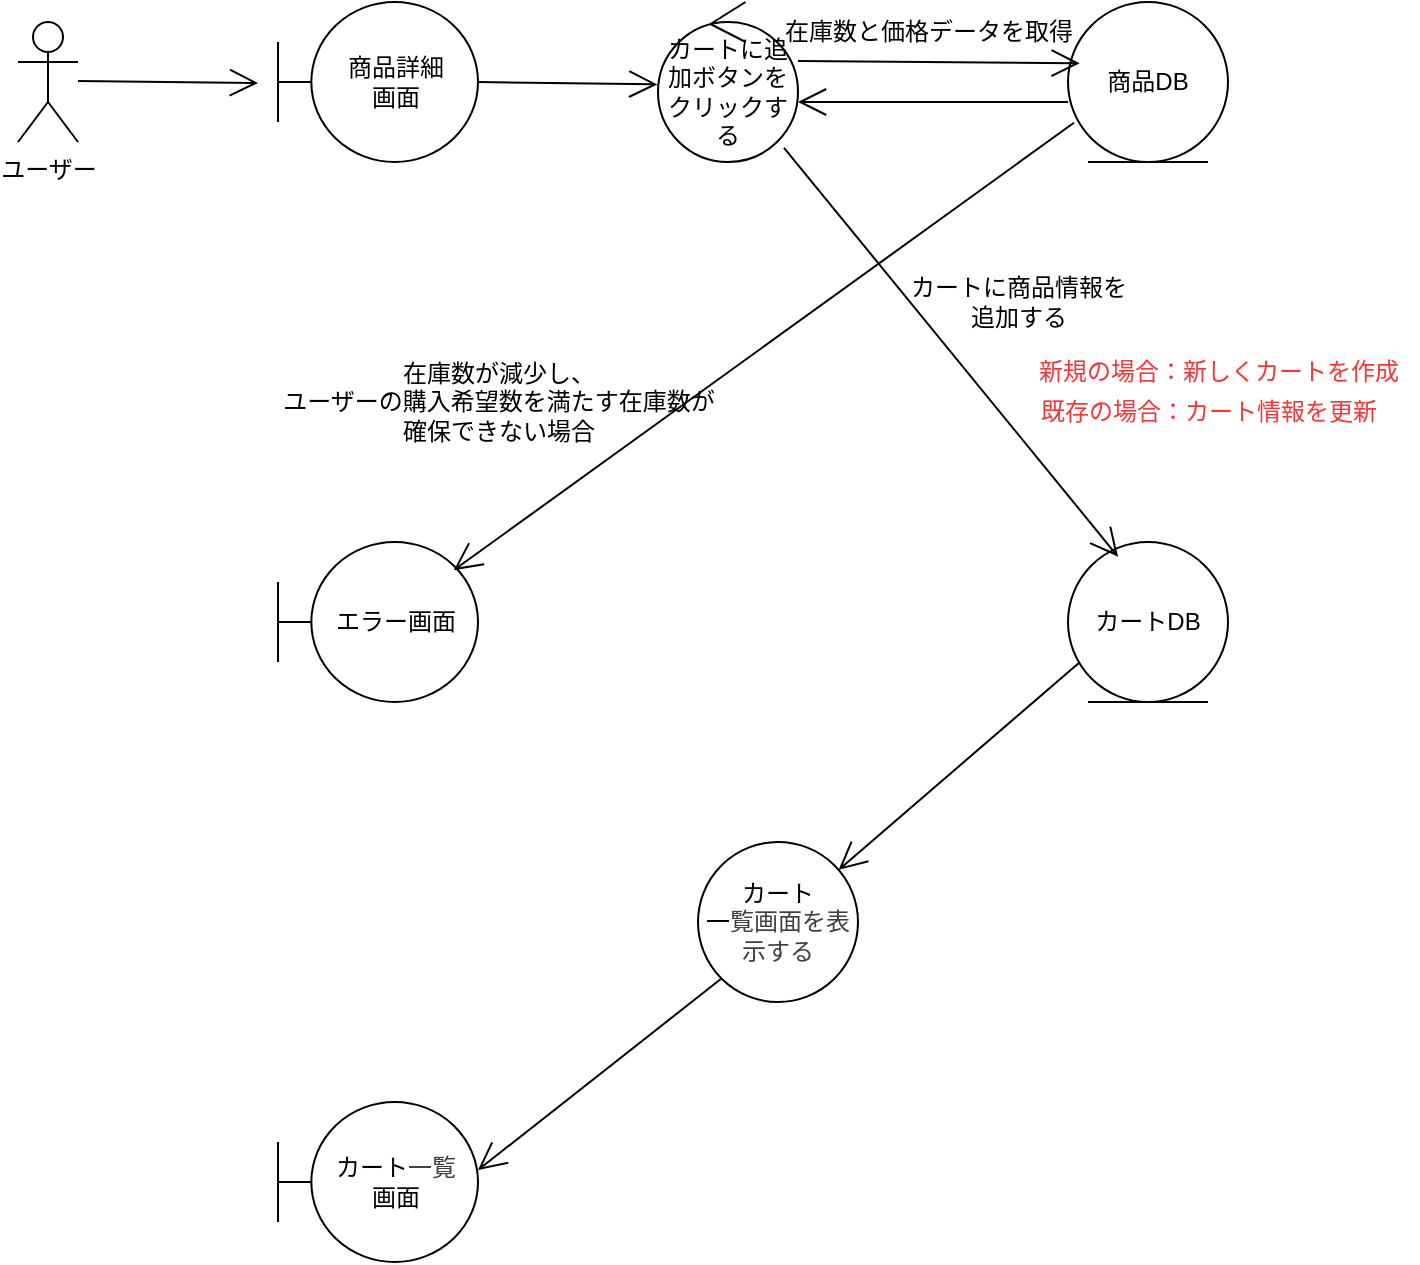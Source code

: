 <mxfile>
    <diagram id="pvGXTjTIC-8Juuq99xQC" name="ページ1">
        <mxGraphModel dx="585" dy="768" grid="1" gridSize="10" guides="1" tooltips="1" connect="1" arrows="1" fold="1" page="1" pageScale="1" pageWidth="1169" pageHeight="827" math="0" shadow="0">
            <root>
                <mxCell id="0"/>
                <mxCell id="1" parent="0"/>
                <mxCell id="2" value="ユーザー" style="shape=umlActor;verticalLabelPosition=bottom;verticalAlign=top;html=1;" vertex="1" parent="1">
                    <mxGeometry x="20" y="90" width="30" height="60" as="geometry"/>
                </mxCell>
                <mxCell id="3" value="商品詳細&lt;div&gt;画面&lt;/div&gt;" style="shape=umlBoundary;whiteSpace=wrap;html=1;" vertex="1" parent="1">
                    <mxGeometry x="150" y="80" width="100" height="80" as="geometry"/>
                </mxCell>
                <mxCell id="4" value="カートに追加ボタンをクリックする" style="ellipse;shape=umlControl;whiteSpace=wrap;html=1;" vertex="1" parent="1">
                    <mxGeometry x="340" y="80" width="70" height="80" as="geometry"/>
                </mxCell>
                <mxCell id="5" value="商品DB" style="ellipse;shape=umlEntity;whiteSpace=wrap;html=1;" vertex="1" parent="1">
                    <mxGeometry x="545" y="80" width="80" height="80" as="geometry"/>
                </mxCell>
                <mxCell id="7" value="エラー画面" style="shape=umlBoundary;whiteSpace=wrap;html=1;" vertex="1" parent="1">
                    <mxGeometry x="150" y="350" width="100" height="80" as="geometry"/>
                </mxCell>
                <mxCell id="10" value="カートDB" style="ellipse;shape=umlEntity;whiteSpace=wrap;html=1;" vertex="1" parent="1">
                    <mxGeometry x="545" y="350" width="80" height="80" as="geometry"/>
                </mxCell>
                <mxCell id="11" value="" style="endArrow=open;endFill=1;endSize=12;html=1;entryX=-0.005;entryY=0.515;entryDx=0;entryDy=0;entryPerimeter=0;" edge="1" parent="1" target="4">
                    <mxGeometry width="160" relative="1" as="geometry">
                        <mxPoint x="250" y="120" as="sourcePoint"/>
                        <mxPoint x="330" y="120" as="targetPoint"/>
                    </mxGeometry>
                </mxCell>
                <mxCell id="12" value="" style="endArrow=open;endFill=1;endSize=12;html=1;entryX=0.073;entryY=0.383;entryDx=0;entryDy=0;entryPerimeter=0;" edge="1" parent="1" target="5">
                    <mxGeometry width="160" relative="1" as="geometry">
                        <mxPoint x="410" y="109.5" as="sourcePoint"/>
                        <mxPoint x="500" y="110.5" as="targetPoint"/>
                    </mxGeometry>
                </mxCell>
                <mxCell id="13" value="" style="endArrow=open;endFill=1;endSize=12;html=1;" edge="1" parent="1">
                    <mxGeometry width="160" relative="1" as="geometry">
                        <mxPoint x="545" y="130" as="sourcePoint"/>
                        <mxPoint x="410" y="130" as="targetPoint"/>
                    </mxGeometry>
                </mxCell>
                <mxCell id="14" value="在庫数と価格データを取得" style="text;html=1;align=center;verticalAlign=middle;resizable=0;points=[];autosize=1;strokeColor=none;fillColor=none;" vertex="1" parent="1">
                    <mxGeometry x="390" y="80" width="170" height="30" as="geometry"/>
                </mxCell>
                <mxCell id="16" value="" style="endArrow=open;endFill=1;endSize=12;html=1;exitX=0.9;exitY=0.911;exitDx=0;exitDy=0;exitPerimeter=0;entryX=0.313;entryY=0.092;entryDx=0;entryDy=0;entryPerimeter=0;" edge="1" parent="1" source="4" target="10">
                    <mxGeometry width="160" relative="1" as="geometry">
                        <mxPoint x="260" y="390" as="sourcePoint"/>
                        <mxPoint x="420" y="390" as="targetPoint"/>
                    </mxGeometry>
                </mxCell>
                <mxCell id="17" value="カートに商品情報を&lt;div&gt;追加する&lt;/div&gt;" style="text;html=1;align=center;verticalAlign=middle;resizable=0;points=[];autosize=1;strokeColor=none;fillColor=none;" vertex="1" parent="1">
                    <mxGeometry x="455" y="210" width="130" height="40" as="geometry"/>
                </mxCell>
                <mxCell id="18" value="新規の場合：新しくカートを作成" style="text;html=1;align=center;verticalAlign=middle;resizable=0;points=[];autosize=1;strokeColor=none;fillColor=none;fontColor=#FF3333;" vertex="1" parent="1">
                    <mxGeometry x="520" y="250" width="200" height="30" as="geometry"/>
                </mxCell>
                <mxCell id="19" value="既存の場合：カート情報を更新" style="text;html=1;align=center;verticalAlign=middle;resizable=0;points=[];autosize=1;strokeColor=none;fillColor=none;fontColor=#FF3333;" vertex="1" parent="1">
                    <mxGeometry x="520" y="270" width="190" height="30" as="geometry"/>
                </mxCell>
                <mxCell id="20" value="カート&lt;span style=&quot;color: rgb(63, 63, 63); background-color: transparent;&quot;&gt;一覧&lt;/span&gt;&lt;div&gt;&lt;div&gt;画面&lt;/div&gt;&lt;/div&gt;" style="shape=umlBoundary;whiteSpace=wrap;html=1;" vertex="1" parent="1">
                    <mxGeometry x="150" y="630" width="100" height="80" as="geometry"/>
                </mxCell>
                <mxCell id="21" value="" style="endArrow=open;endFill=1;endSize=12;html=1;exitX=0.037;exitY=0.755;exitDx=0;exitDy=0;exitPerimeter=0;entryX=0.879;entryY=0.176;entryDx=0;entryDy=0;entryPerimeter=0;" edge="1" parent="1" source="5" target="7">
                    <mxGeometry width="160" relative="1" as="geometry">
                        <mxPoint x="350" y="370" as="sourcePoint"/>
                        <mxPoint x="510" y="370" as="targetPoint"/>
                    </mxGeometry>
                </mxCell>
                <mxCell id="22" value="在庫数が減少し、&lt;div&gt;ユーザーの購入希望数を満たす在庫数が&lt;/div&gt;&lt;div&gt;確保できない場合&lt;/div&gt;" style="text;html=1;align=center;verticalAlign=middle;resizable=0;points=[];autosize=1;" vertex="1" parent="1">
                    <mxGeometry x="140" y="250" width="240" height="60" as="geometry"/>
                </mxCell>
                <mxCell id="23" value="カート&lt;div&gt;一&lt;span style=&quot;color: rgb(63, 63, 63); background-color: transparent;&quot;&gt;覧画面を表示する&lt;/span&gt;&lt;/div&gt;" style="ellipse;whiteSpace=wrap;html=1;" vertex="1" parent="1">
                    <mxGeometry x="360" y="500" width="80" height="80" as="geometry"/>
                </mxCell>
                <mxCell id="24" value="" style="endArrow=open;endFill=1;endSize=12;html=1;exitX=0.073;exitY=0.752;exitDx=0;exitDy=0;exitPerimeter=0;" edge="1" parent="1" source="10" target="23">
                    <mxGeometry width="160" relative="1" as="geometry">
                        <mxPoint x="330" y="370" as="sourcePoint"/>
                        <mxPoint x="230" y="520" as="targetPoint"/>
                    </mxGeometry>
                </mxCell>
                <mxCell id="25" value="" style="endArrow=open;endFill=1;endSize=12;html=1;exitX=0;exitY=1;exitDx=0;exitDy=0;" edge="1" parent="1" source="23">
                    <mxGeometry width="160" relative="1" as="geometry">
                        <mxPoint x="371" y="560" as="sourcePoint"/>
                        <mxPoint x="250" y="664" as="targetPoint"/>
                    </mxGeometry>
                </mxCell>
                <mxCell id="26" value="" style="endArrow=open;endFill=1;endSize=12;html=1;entryX=-0.005;entryY=0.515;entryDx=0;entryDy=0;entryPerimeter=0;" edge="1" parent="1">
                    <mxGeometry width="160" relative="1" as="geometry">
                        <mxPoint x="50" y="119.5" as="sourcePoint"/>
                        <mxPoint x="140" y="120.5" as="targetPoint"/>
                    </mxGeometry>
                </mxCell>
            </root>
        </mxGraphModel>
    </diagram>
</mxfile>